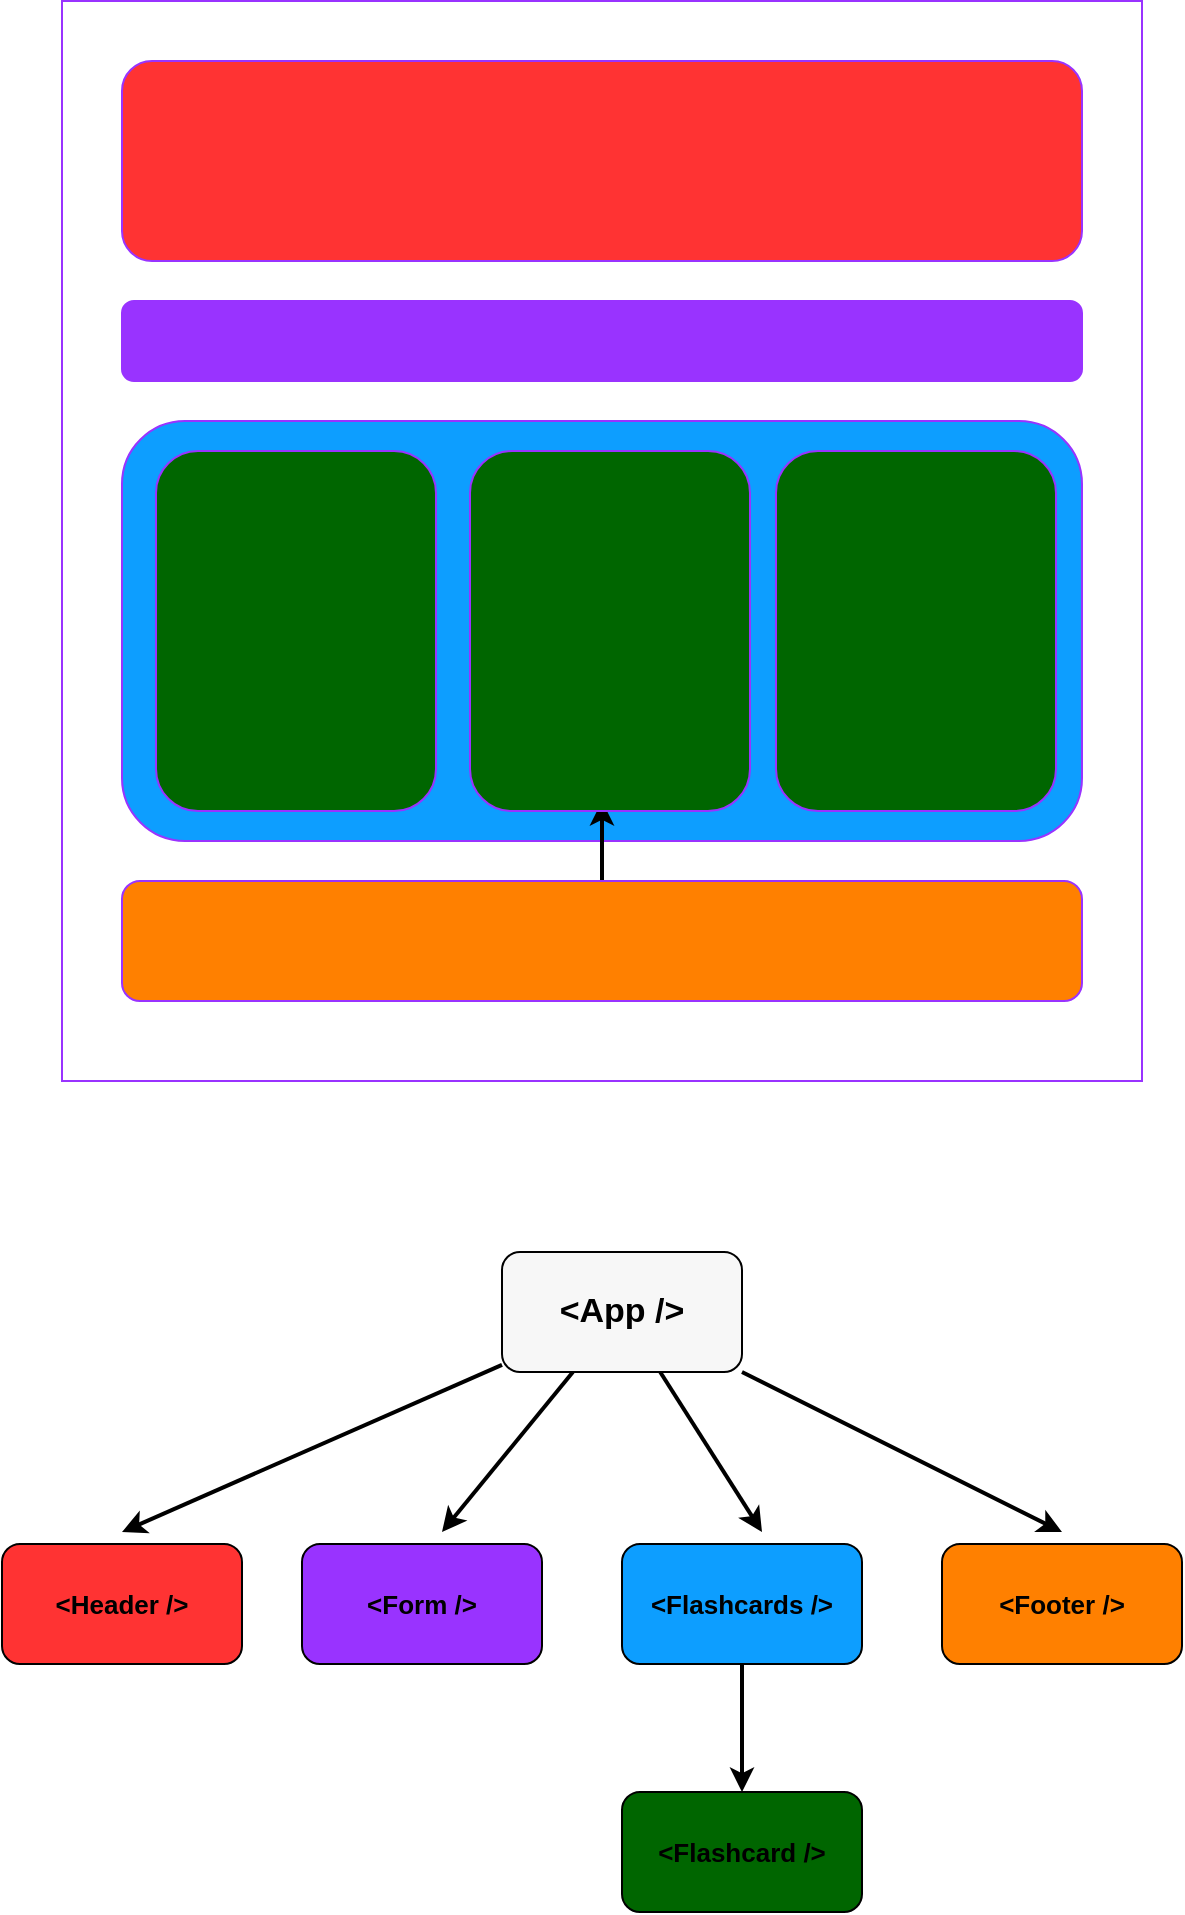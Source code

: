 <mxfile>
    <diagram id="UugRDADlnEAdyAznKPOx" name="Page-1">
        <mxGraphModel dx="1040" dy="536" grid="1" gridSize="10" guides="1" tooltips="1" connect="1" arrows="1" fold="1" page="1" pageScale="1" pageWidth="827" pageHeight="1169" math="0" shadow="0">
            <root>
                <mxCell id="0"/>
                <mxCell id="1" parent="0"/>
                <mxCell id="9" style="edgeStyle=none;html=1;fontSize=13;fontColor=#000000;strokeWidth=2;" edge="1" parent="1" source="2">
                    <mxGeometry relative="1" as="geometry">
                        <mxPoint x="360" y="810" as="targetPoint"/>
                    </mxGeometry>
                </mxCell>
                <mxCell id="10" style="edgeStyle=none;html=1;fontSize=13;fontColor=#000000;strokeWidth=2;" edge="1" parent="1" source="2">
                    <mxGeometry relative="1" as="geometry">
                        <mxPoint x="520" y="810" as="targetPoint"/>
                    </mxGeometry>
                </mxCell>
                <mxCell id="11" style="edgeStyle=none;html=1;fontSize=13;fontColor=#000000;strokeWidth=2;" edge="1" parent="1" source="2">
                    <mxGeometry relative="1" as="geometry">
                        <mxPoint x="200" y="810" as="targetPoint"/>
                    </mxGeometry>
                </mxCell>
                <mxCell id="12" style="edgeStyle=none;html=1;fontSize=13;fontColor=#000000;strokeWidth=2;" edge="1" parent="1" source="2">
                    <mxGeometry relative="1" as="geometry">
                        <mxPoint x="670" y="810" as="targetPoint"/>
                    </mxGeometry>
                </mxCell>
                <mxCell id="2" value="&amp;lt;App /&amp;gt;" style="rounded=1;whiteSpace=wrap;html=1;fontStyle=1;fillColor=#F7F7F7;fontColor=#000000;fontSize=17;" vertex="1" parent="1">
                    <mxGeometry x="390" y="670" width="120" height="60" as="geometry"/>
                </mxCell>
                <mxCell id="3" value="&amp;lt;Header /&amp;gt;" style="rounded=1;whiteSpace=wrap;html=1;fontStyle=1;fillColor=#FF3333;fontSize=13;" vertex="1" parent="1">
                    <mxGeometry x="140" y="816" width="120" height="60" as="geometry"/>
                </mxCell>
                <mxCell id="13" style="edgeStyle=none;html=1;entryX=0.5;entryY=0;entryDx=0;entryDy=0;strokeWidth=2;fontSize=13;fontColor=#000000;" edge="1" parent="1" source="4" target="7">
                    <mxGeometry relative="1" as="geometry"/>
                </mxCell>
                <mxCell id="4" value="&amp;lt;Flashcards /&amp;gt;" style="rounded=1;whiteSpace=wrap;html=1;fontStyle=1;fillColor=#0D9EFF;fontSize=13;" vertex="1" parent="1">
                    <mxGeometry x="450" y="816" width="120" height="60" as="geometry"/>
                </mxCell>
                <mxCell id="5" value="&amp;lt;Form /&amp;gt;" style="rounded=1;whiteSpace=wrap;html=1;fontStyle=1;fillColor=#9933FF;fontSize=13;" vertex="1" parent="1">
                    <mxGeometry x="290" y="816" width="120" height="60" as="geometry"/>
                </mxCell>
                <mxCell id="6" value="&amp;lt;Footer /&amp;gt;" style="rounded=1;whiteSpace=wrap;html=1;fontStyle=1;fillColor=#FF8000;fontSize=13;" vertex="1" parent="1">
                    <mxGeometry x="610" y="816" width="120" height="60" as="geometry"/>
                </mxCell>
                <mxCell id="7" value="&amp;lt;Flashcard /&amp;gt;" style="rounded=1;whiteSpace=wrap;html=1;fontStyle=1;fillColor=#006600;fontSize=13;" vertex="1" parent="1">
                    <mxGeometry x="450" y="940" width="120" height="60" as="geometry"/>
                </mxCell>
                <mxCell id="14" value="" style="whiteSpace=wrap;html=1;aspect=fixed;strokeColor=#9933FF;fontSize=13;fontColor=#000000;fillColor=#FFFFFF;" vertex="1" parent="1">
                    <mxGeometry x="170" y="44.5" width="540" height="540" as="geometry"/>
                </mxCell>
                <mxCell id="16" value="" style="rounded=1;whiteSpace=wrap;html=1;strokeColor=#9933FF;fontSize=13;fontColor=#000000;fillColor=#FF3333;" vertex="1" parent="1">
                    <mxGeometry x="200" y="74.5" width="480" height="100" as="geometry"/>
                </mxCell>
                <mxCell id="17" value="" style="rounded=1;whiteSpace=wrap;html=1;strokeColor=#9933FF;fontSize=13;fontColor=#000000;fillColor=#9933FF;" vertex="1" parent="1">
                    <mxGeometry x="200" y="194.5" width="480" height="40" as="geometry"/>
                </mxCell>
                <mxCell id="19" value="" style="rounded=1;whiteSpace=wrap;html=1;strokeColor=#9933FF;fontSize=13;fontColor=#000000;fillColor=#0D9EFF;" vertex="1" parent="1">
                    <mxGeometry x="200" y="254.5" width="480" height="210" as="geometry"/>
                </mxCell>
                <mxCell id="20" value="" style="rounded=1;whiteSpace=wrap;html=1;strokeColor=#9933FF;fontSize=13;fontColor=#000000;fillColor=#006600;" vertex="1" parent="1">
                    <mxGeometry x="217" y="269.5" width="140" height="180" as="geometry"/>
                </mxCell>
                <mxCell id="24" value="" style="edgeStyle=none;html=1;strokeWidth=2;fontSize=13;fontColor=#000000;" edge="1" parent="1" source="23">
                    <mxGeometry relative="1" as="geometry">
                        <mxPoint x="440" y="444.5" as="targetPoint"/>
                    </mxGeometry>
                </mxCell>
                <mxCell id="23" value="" style="rounded=1;whiteSpace=wrap;html=1;strokeColor=#9933FF;fontSize=13;fontColor=#000000;fillColor=#FF8000;" vertex="1" parent="1">
                    <mxGeometry x="200" y="484.5" width="480" height="60" as="geometry"/>
                </mxCell>
                <mxCell id="25" value="" style="rounded=1;whiteSpace=wrap;html=1;strokeColor=#9933FF;fontSize=13;fontColor=#000000;fillColor=#006600;" vertex="1" parent="1">
                    <mxGeometry x="527" y="269.5" width="140" height="180" as="geometry"/>
                </mxCell>
                <mxCell id="26" value="" style="rounded=1;whiteSpace=wrap;html=1;strokeColor=#9933FF;fontSize=13;fontColor=#000000;fillColor=#006600;" vertex="1" parent="1">
                    <mxGeometry x="374" y="269.5" width="140" height="180" as="geometry"/>
                </mxCell>
            </root>
        </mxGraphModel>
    </diagram>
</mxfile>